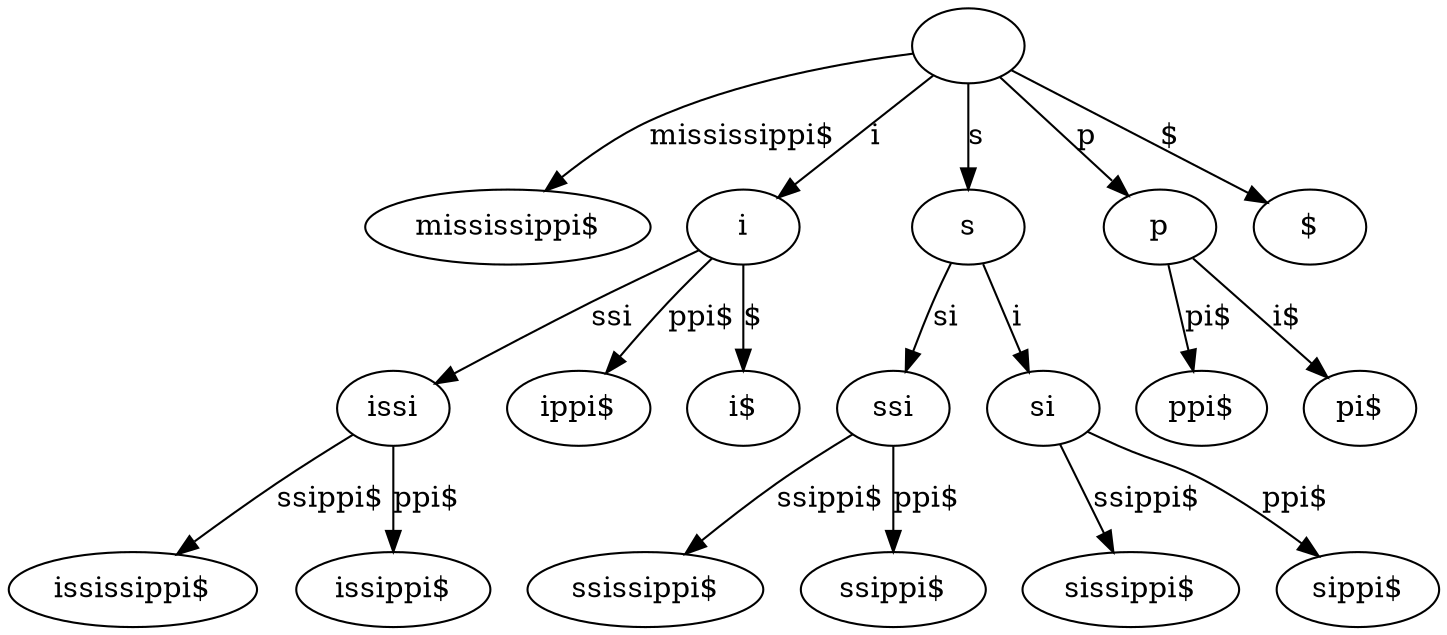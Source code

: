 // Suffix tree
digraph {
	"|" [label=""]
	"mississippi$|mississippi$" [label="mississippi$"]
	"|" -> "mississippi$|mississippi$" [label="mississippi$"]
	"i|i" [label=i]
	"ssi|issi" [label=issi]
	"ssippi$|ississippi$" [label="ississippi$"]
	"ssi|issi" -> "ssippi$|ississippi$" [label="ssippi$"]
	"ppi$|issippi$" [label="issippi$"]
	"ssi|issi" -> "ppi$|issippi$" [label="ppi$"]
	"i|i" -> "ssi|issi" [label=ssi]
	"ppi$|ippi$" [label="ippi$"]
	"i|i" -> "ppi$|ippi$" [label="ppi$"]
	"$|i$" [label="i$"]
	"i|i" -> "$|i$" [label="$"]
	"|" -> "i|i" [label=i]
	"s|s" [label=s]
	"si|ssi" [label=ssi]
	"ssippi$|ssissippi$" [label="ssissippi$"]
	"si|ssi" -> "ssippi$|ssissippi$" [label="ssippi$"]
	"ppi$|ssippi$" [label="ssippi$"]
	"si|ssi" -> "ppi$|ssippi$" [label="ppi$"]
	"s|s" -> "si|ssi" [label=si]
	"i|si" [label=si]
	"ssippi$|sissippi$" [label="sissippi$"]
	"i|si" -> "ssippi$|sissippi$" [label="ssippi$"]
	"ppi$|sippi$" [label="sippi$"]
	"i|si" -> "ppi$|sippi$" [label="ppi$"]
	"s|s" -> "i|si" [label=i]
	"|" -> "s|s" [label=s]
	"p|p" [label=p]
	"pi$|ppi$" [label="ppi$"]
	"p|p" -> "pi$|ppi$" [label="pi$"]
	"i$|pi$" [label="pi$"]
	"p|p" -> "i$|pi$" [label="i$"]
	"|" -> "p|p" [label=p]
	"$|$" [label="$"]
	"|" -> "$|$" [label="$"]
}
